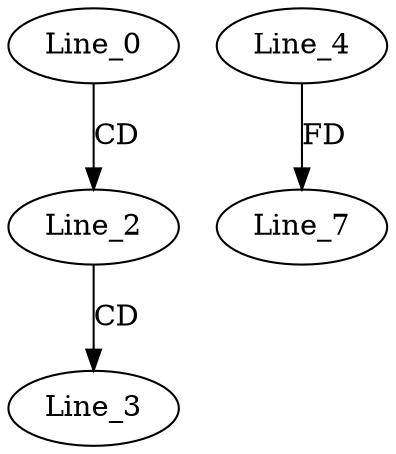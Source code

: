 digraph G {
  Line_0;
  Line_2;
  Line_3;
  Line_4;
  Line_7;
  Line_7;
  Line_7;
  Line_0 -> Line_2 [ label="CD" ];
  Line_2 -> Line_3 [ label="CD" ];
  Line_4 -> Line_7 [ label="FD" ];
}
